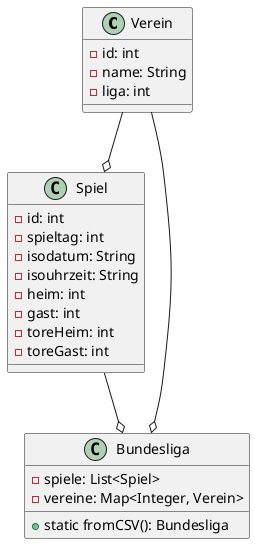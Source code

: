 @startuml datenmodell

class Verein {
	-id: int
	-name: String
	-liga: int
}

class Spiel {
	-id: int
	-spieltag: int
	-isodatum: String
	-isouhrzeit: String
	-heim: int
	-gast: int
	-toreHeim: int
	-toreGast: int
}

class Bundesliga {
	-spiele: List<Spiel>
	-vereine: Map<Integer, Verein>
	+static fromCSV(): Bundesliga
}

Verein --o Spiel
Verein --o Bundesliga
Spiel --o Bundesliga

@enduml